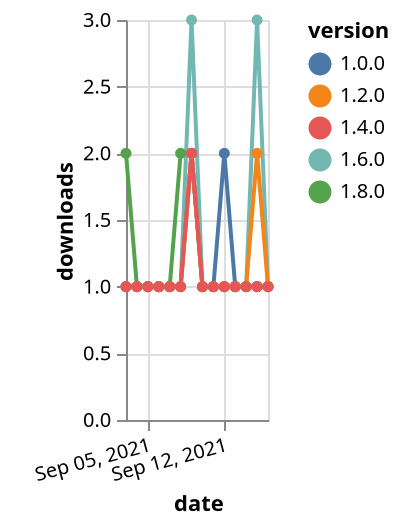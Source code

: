 {"$schema": "https://vega.github.io/schema/vega-lite/v5.json", "description": "A simple bar chart with embedded data.", "data": {"values": [{"date": "2021-09-03", "total": 195, "delta": 1, "version": "1.6.0"}, {"date": "2021-09-04", "total": 196, "delta": 1, "version": "1.6.0"}, {"date": "2021-09-05", "total": 197, "delta": 1, "version": "1.6.0"}, {"date": "2021-09-06", "total": 198, "delta": 1, "version": "1.6.0"}, {"date": "2021-09-07", "total": 199, "delta": 1, "version": "1.6.0"}, {"date": "2021-09-08", "total": 200, "delta": 1, "version": "1.6.0"}, {"date": "2021-09-09", "total": 203, "delta": 3, "version": "1.6.0"}, {"date": "2021-09-10", "total": 204, "delta": 1, "version": "1.6.0"}, {"date": "2021-09-11", "total": 205, "delta": 1, "version": "1.6.0"}, {"date": "2021-09-12", "total": 206, "delta": 1, "version": "1.6.0"}, {"date": "2021-09-13", "total": 207, "delta": 1, "version": "1.6.0"}, {"date": "2021-09-14", "total": 208, "delta": 1, "version": "1.6.0"}, {"date": "2021-09-15", "total": 211, "delta": 3, "version": "1.6.0"}, {"date": "2021-09-16", "total": 212, "delta": 1, "version": "1.6.0"}, {"date": "2021-09-03", "total": 124, "delta": 2, "version": "1.8.0"}, {"date": "2021-09-04", "total": 125, "delta": 1, "version": "1.8.0"}, {"date": "2021-09-05", "total": 126, "delta": 1, "version": "1.8.0"}, {"date": "2021-09-06", "total": 127, "delta": 1, "version": "1.8.0"}, {"date": "2021-09-07", "total": 128, "delta": 1, "version": "1.8.0"}, {"date": "2021-09-08", "total": 130, "delta": 2, "version": "1.8.0"}, {"date": "2021-09-09", "total": 132, "delta": 2, "version": "1.8.0"}, {"date": "2021-09-10", "total": 133, "delta": 1, "version": "1.8.0"}, {"date": "2021-09-11", "total": 134, "delta": 1, "version": "1.8.0"}, {"date": "2021-09-12", "total": 135, "delta": 1, "version": "1.8.0"}, {"date": "2021-09-13", "total": 136, "delta": 1, "version": "1.8.0"}, {"date": "2021-09-14", "total": 137, "delta": 1, "version": "1.8.0"}, {"date": "2021-09-15", "total": 138, "delta": 1, "version": "1.8.0"}, {"date": "2021-09-16", "total": 139, "delta": 1, "version": "1.8.0"}, {"date": "2021-09-03", "total": 204, "delta": 1, "version": "1.0.0"}, {"date": "2021-09-04", "total": 205, "delta": 1, "version": "1.0.0"}, {"date": "2021-09-05", "total": 206, "delta": 1, "version": "1.0.0"}, {"date": "2021-09-06", "total": 207, "delta": 1, "version": "1.0.0"}, {"date": "2021-09-07", "total": 208, "delta": 1, "version": "1.0.0"}, {"date": "2021-09-08", "total": 209, "delta": 1, "version": "1.0.0"}, {"date": "2021-09-09", "total": 211, "delta": 2, "version": "1.0.0"}, {"date": "2021-09-10", "total": 212, "delta": 1, "version": "1.0.0"}, {"date": "2021-09-11", "total": 213, "delta": 1, "version": "1.0.0"}, {"date": "2021-09-12", "total": 215, "delta": 2, "version": "1.0.0"}, {"date": "2021-09-13", "total": 216, "delta": 1, "version": "1.0.0"}, {"date": "2021-09-14", "total": 217, "delta": 1, "version": "1.0.0"}, {"date": "2021-09-15", "total": 218, "delta": 1, "version": "1.0.0"}, {"date": "2021-09-16", "total": 219, "delta": 1, "version": "1.0.0"}, {"date": "2021-09-03", "total": 187, "delta": 1, "version": "1.2.0"}, {"date": "2021-09-04", "total": 188, "delta": 1, "version": "1.2.0"}, {"date": "2021-09-05", "total": 189, "delta": 1, "version": "1.2.0"}, {"date": "2021-09-06", "total": 190, "delta": 1, "version": "1.2.0"}, {"date": "2021-09-07", "total": 191, "delta": 1, "version": "1.2.0"}, {"date": "2021-09-08", "total": 192, "delta": 1, "version": "1.2.0"}, {"date": "2021-09-09", "total": 194, "delta": 2, "version": "1.2.0"}, {"date": "2021-09-10", "total": 195, "delta": 1, "version": "1.2.0"}, {"date": "2021-09-11", "total": 196, "delta": 1, "version": "1.2.0"}, {"date": "2021-09-12", "total": 197, "delta": 1, "version": "1.2.0"}, {"date": "2021-09-13", "total": 198, "delta": 1, "version": "1.2.0"}, {"date": "2021-09-14", "total": 199, "delta": 1, "version": "1.2.0"}, {"date": "2021-09-15", "total": 201, "delta": 2, "version": "1.2.0"}, {"date": "2021-09-16", "total": 202, "delta": 1, "version": "1.2.0"}, {"date": "2021-09-03", "total": 166, "delta": 1, "version": "1.4.0"}, {"date": "2021-09-04", "total": 167, "delta": 1, "version": "1.4.0"}, {"date": "2021-09-05", "total": 168, "delta": 1, "version": "1.4.0"}, {"date": "2021-09-06", "total": 169, "delta": 1, "version": "1.4.0"}, {"date": "2021-09-07", "total": 170, "delta": 1, "version": "1.4.0"}, {"date": "2021-09-08", "total": 171, "delta": 1, "version": "1.4.0"}, {"date": "2021-09-09", "total": 173, "delta": 2, "version": "1.4.0"}, {"date": "2021-09-10", "total": 174, "delta": 1, "version": "1.4.0"}, {"date": "2021-09-11", "total": 175, "delta": 1, "version": "1.4.0"}, {"date": "2021-09-12", "total": 176, "delta": 1, "version": "1.4.0"}, {"date": "2021-09-13", "total": 177, "delta": 1, "version": "1.4.0"}, {"date": "2021-09-14", "total": 178, "delta": 1, "version": "1.4.0"}, {"date": "2021-09-15", "total": 179, "delta": 1, "version": "1.4.0"}, {"date": "2021-09-16", "total": 180, "delta": 1, "version": "1.4.0"}]}, "width": "container", "mark": {"type": "line", "point": {"filled": true}}, "encoding": {"x": {"field": "date", "type": "temporal", "timeUnit": "yearmonthdate", "title": "date", "axis": {"labelAngle": -15}}, "y": {"field": "delta", "type": "quantitative", "title": "downloads"}, "color": {"field": "version", "type": "nominal"}, "tooltip": {"field": "delta"}}}
